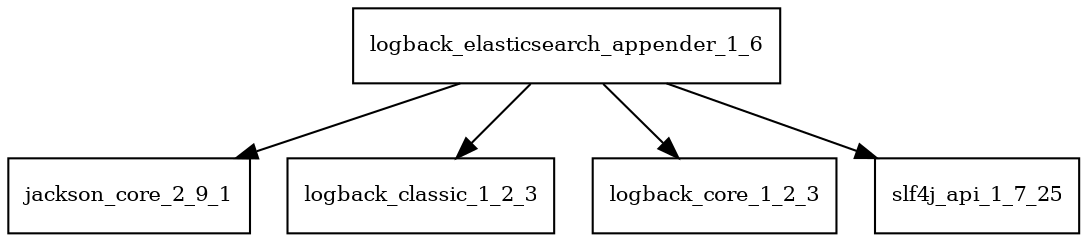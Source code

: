 digraph logback_elasticsearch_appender_1_6_dependencies {
  node [shape = box, fontsize=10.0];
  logback_elasticsearch_appender_1_6 -> jackson_core_2_9_1;
  logback_elasticsearch_appender_1_6 -> logback_classic_1_2_3;
  logback_elasticsearch_appender_1_6 -> logback_core_1_2_3;
  logback_elasticsearch_appender_1_6 -> slf4j_api_1_7_25;
}
